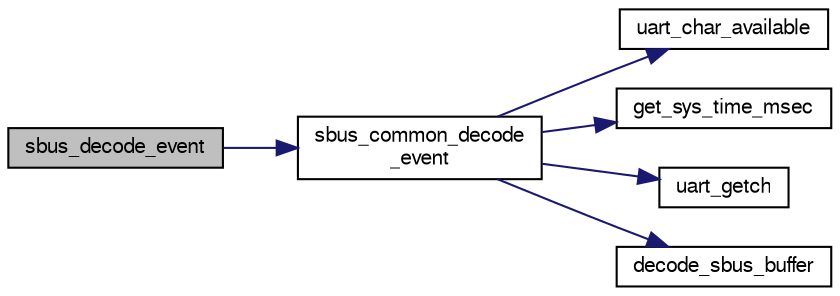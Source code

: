digraph "sbus_decode_event"
{
  edge [fontname="FreeSans",fontsize="10",labelfontname="FreeSans",labelfontsize="10"];
  node [fontname="FreeSans",fontsize="10",shape=record];
  rankdir="LR";
  Node1 [label="sbus_decode_event",height=0.2,width=0.4,color="black", fillcolor="grey75", style="filled", fontcolor="black"];
  Node1 -> Node2 [color="midnightblue",fontsize="10",style="solid",fontname="FreeSans"];
  Node2 [label="sbus_common_decode\l_event",height=0.2,width=0.4,color="black", fillcolor="white", style="filled",URL="$sbus__common_8c.html#a3a369db0efa4a3e8ac7e0b205a5c9740",tooltip="Decoding event function. "];
  Node2 -> Node3 [color="midnightblue",fontsize="10",style="solid",fontname="FreeSans"];
  Node3 [label="uart_char_available",height=0.2,width=0.4,color="black", fillcolor="white", style="filled",URL="$linux_2mcu__periph_2uart__arch_8c.html#a663f41657d0ad8e115fc7709b071d749",tooltip="Check UART for available chars in receive buffer. "];
  Node2 -> Node4 [color="midnightblue",fontsize="10",style="solid",fontname="FreeSans"];
  Node4 [label="get_sys_time_msec",height=0.2,width=0.4,color="black", fillcolor="white", style="filled",URL="$chibios_2mcu__periph_2sys__time__arch_8c.html#ad3cb294b0d1d74dfb511534b36a17960",tooltip="Get the time in milliseconds since startup. "];
  Node2 -> Node5 [color="midnightblue",fontsize="10",style="solid",fontname="FreeSans"];
  Node5 [label="uart_getch",height=0.2,width=0.4,color="black", fillcolor="white", style="filled",URL="$chibios_2mcu__periph_2uart__arch_8c.html#adb9a60ec94a31a08e6454ccf64f24039"];
  Node2 -> Node6 [color="midnightblue",fontsize="10",style="solid",fontname="FreeSans"];
  Node6 [label="decode_sbus_buffer",height=0.2,width=0.4,color="black", fillcolor="white", style="filled",URL="$sbus__common_8c.html#ae438287533911004cc6f3ff98b065df7",tooltip="Decode the raw buffer. "];
}
